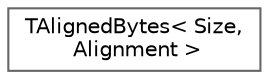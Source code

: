 digraph "Graphical Class Hierarchy"
{
 // INTERACTIVE_SVG=YES
 // LATEX_PDF_SIZE
  bgcolor="transparent";
  edge [fontname=Helvetica,fontsize=10,labelfontname=Helvetica,labelfontsize=10];
  node [fontname=Helvetica,fontsize=10,shape=box,height=0.2,width=0.4];
  rankdir="LR";
  Node0 [id="Node000000",label="TAlignedBytes\< Size,\l Alignment \>",height=0.2,width=0.4,color="grey40", fillcolor="white", style="filled",URL="$dd/d1d/structTAlignedBytes.html",tooltip="Used to declare an untyped array of data with compile-time alignment."];
}
